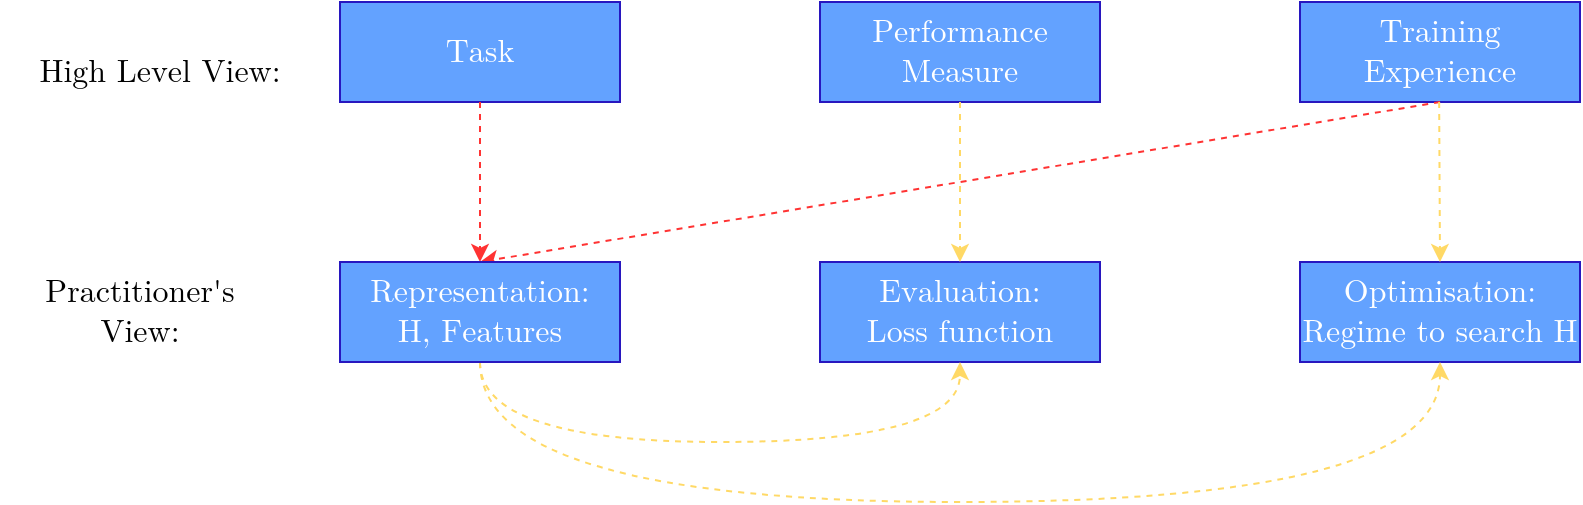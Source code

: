 <mxfile version="12.7.4" type="device"><diagram id="MXRLUdGRpQ1Eeelg5YHh" name="Page-1"><mxGraphModel dx="1185" dy="669" grid="1" gridSize="10" guides="1" tooltips="1" connect="1" arrows="1" fold="1" page="1" pageScale="1" pageWidth="827" pageHeight="1169" math="0" shadow="0"><root><mxCell id="0"/><mxCell id="1" parent="0"/><mxCell id="2h2EbQHYH3eux7OQE85O-1" value="Task" style="rounded=0;whiteSpace=wrap;html=1;fontFamily=Latin Modern Math;fontSize=16;fillColor=#63A2FF;strokeColor=#2817BF;fontColor=#FFFFFF;" vertex="1" parent="1"><mxGeometry x="190" y="80" width="140" height="50" as="geometry"/></mxCell><mxCell id="2h2EbQHYH3eux7OQE85O-2" value="Training Experience" style="rounded=0;whiteSpace=wrap;html=1;fontFamily=Latin Modern Math;fontSize=16;fillColor=#63A2FF;strokeColor=#2817BF;fontColor=#FFFFFF;" vertex="1" parent="1"><mxGeometry x="670" y="80" width="140" height="50" as="geometry"/></mxCell><mxCell id="2h2EbQHYH3eux7OQE85O-3" value="Performance Measure" style="rounded=0;whiteSpace=wrap;html=1;fontFamily=Latin Modern Math;fontSize=16;fillColor=#63A2FF;strokeColor=#2817BF;fontColor=#FFFFFF;" vertex="1" parent="1"><mxGeometry x="430" y="80" width="140" height="50" as="geometry"/></mxCell><mxCell id="2h2EbQHYH3eux7OQE85O-5" value="Optimisation:&lt;br&gt;Regime to search H" style="rounded=0;whiteSpace=wrap;html=1;fontFamily=Latin Modern Math;fontSize=16;fillColor=#63A2FF;strokeColor=#2817BF;fontColor=#FFFFFF;" vertex="1" parent="1"><mxGeometry x="670" y="210" width="140" height="50" as="geometry"/></mxCell><mxCell id="2h2EbQHYH3eux7OQE85O-6" value="Evaluation:&lt;br&gt;Loss function" style="rounded=0;whiteSpace=wrap;html=1;fontFamily=Latin Modern Math;fontSize=16;fillColor=#63A2FF;strokeColor=#2817BF;fontColor=#FFFFFF;" vertex="1" parent="1"><mxGeometry x="430" y="210" width="140" height="50" as="geometry"/></mxCell><mxCell id="2h2EbQHYH3eux7OQE85O-7" value="" style="endArrow=classic;html=1;fontFamily=Latin Modern Math;fontSize=16;fontColor=#FFFFFF;exitX=0.5;exitY=1;exitDx=0;exitDy=0;entryX=0.5;entryY=0;entryDx=0;entryDy=0;strokeColor=#FF3333;dashed=1;" edge="1" parent="1" source="2h2EbQHYH3eux7OQE85O-1" target="2h2EbQHYH3eux7OQE85O-4"><mxGeometry width="50" height="50" relative="1" as="geometry"><mxPoint x="510" y="360" as="sourcePoint"/><mxPoint x="260" y="310" as="targetPoint"/></mxGeometry></mxCell><mxCell id="2h2EbQHYH3eux7OQE85O-8" value="" style="endArrow=classic;html=1;fontFamily=Latin Modern Math;fontSize=16;fontColor=#FFFFFF;exitX=0.5;exitY=1;exitDx=0;exitDy=0;entryX=0.5;entryY=0;entryDx=0;entryDy=0;strokeColor=#FF3333;dashed=1;" edge="1" parent="1" source="2h2EbQHYH3eux7OQE85O-2" target="2h2EbQHYH3eux7OQE85O-4"><mxGeometry width="50" height="50" relative="1" as="geometry"><mxPoint x="270" y="140" as="sourcePoint"/><mxPoint x="270" y="330" as="targetPoint"/></mxGeometry></mxCell><mxCell id="2h2EbQHYH3eux7OQE85O-10" value="" style="endArrow=classic;html=1;strokeColor=#FFD966;fontFamily=Latin Modern Math;fontSize=16;fontColor=#FFFFFF;fillColor=#fff2cc;exitX=0.5;exitY=1;exitDx=0;exitDy=0;entryX=0.5;entryY=0;entryDx=0;entryDy=0;dashed=1;" edge="1" parent="1" source="2h2EbQHYH3eux7OQE85O-3" target="2h2EbQHYH3eux7OQE85O-6"><mxGeometry width="50" height="50" relative="1" as="geometry"><mxPoint x="499" y="280" as="sourcePoint"/><mxPoint x="549" y="230" as="targetPoint"/></mxGeometry></mxCell><mxCell id="2h2EbQHYH3eux7OQE85O-11" value="" style="endArrow=classic;html=1;strokeColor=#FFD966;fontFamily=Latin Modern Math;fontSize=16;fontColor=#FFFFFF;fillColor=#fff2cc;exitX=0.5;exitY=1;exitDx=0;exitDy=0;dashed=1;entryX=0.5;entryY=0;entryDx=0;entryDy=0;" edge="1" parent="1" target="2h2EbQHYH3eux7OQE85O-5"><mxGeometry width="50" height="50" relative="1" as="geometry"><mxPoint x="739.58" y="130" as="sourcePoint"/><mxPoint x="790" y="160" as="targetPoint"/></mxGeometry></mxCell><mxCell id="2h2EbQHYH3eux7OQE85O-12" value="" style="endArrow=classic;html=1;strokeColor=#FFD966;fontFamily=Latin Modern Math;fontSize=16;fontColor=#FFFFFF;fillColor=#fff2cc;exitX=0.5;exitY=1;exitDx=0;exitDy=0;entryX=0.5;entryY=1;entryDx=0;entryDy=0;edgeStyle=orthogonalEdgeStyle;curved=1;dashed=1;" edge="1" parent="1" source="2h2EbQHYH3eux7OQE85O-4" target="2h2EbQHYH3eux7OQE85O-5"><mxGeometry width="50" height="50" relative="1" as="geometry"><mxPoint x="259.58" y="270" as="sourcePoint"/><mxPoint x="259.58" y="460" as="targetPoint"/><Array as="points"><mxPoint x="260" y="330"/><mxPoint x="740" y="330"/></Array></mxGeometry></mxCell><mxCell id="2h2EbQHYH3eux7OQE85O-14" value="" style="endArrow=classic;html=1;strokeColor=#FFD966;fontFamily=Latin Modern Math;fontSize=16;fontColor=#FFFFFF;fillColor=#fff2cc;exitX=0.5;exitY=1;exitDx=0;exitDy=0;entryX=0.5;entryY=1;entryDx=0;entryDy=0;edgeStyle=orthogonalEdgeStyle;curved=1;dashed=1;" edge="1" parent="1" target="2h2EbQHYH3eux7OQE85O-6"><mxGeometry width="50" height="50" relative="1" as="geometry"><mxPoint x="260" y="260" as="sourcePoint"/><mxPoint x="740" y="260" as="targetPoint"/><Array as="points"><mxPoint x="260" y="300"/><mxPoint x="500" y="300"/></Array></mxGeometry></mxCell><mxCell id="2h2EbQHYH3eux7OQE85O-15" value="Practitioner's View:" style="text;html=1;strokeColor=none;fillColor=none;align=center;verticalAlign=middle;whiteSpace=wrap;rounded=0;fontFamily=Latin Modern Math;fontSize=16;fontColor=#000000;" vertex="1" parent="1"><mxGeometry x="20" y="225" width="140" height="20" as="geometry"/></mxCell><mxCell id="2h2EbQHYH3eux7OQE85O-16" value="High Level View:" style="text;html=1;strokeColor=none;fillColor=none;align=center;verticalAlign=middle;whiteSpace=wrap;rounded=0;fontFamily=Latin Modern Math;fontSize=16;fontColor=#000000;" vertex="1" parent="1"><mxGeometry x="30" y="105" width="140" height="20" as="geometry"/></mxCell><mxCell id="2h2EbQHYH3eux7OQE85O-4" value="Representation:&lt;br&gt;H, Features" style="rounded=0;whiteSpace=wrap;html=1;fontFamily=Latin Modern Math;fontSize=16;fillColor=#63A2FF;strokeColor=#2817BF;fontColor=#FFFFFF;" vertex="1" parent="1"><mxGeometry x="190" y="210" width="140" height="50" as="geometry"/></mxCell></root></mxGraphModel></diagram></mxfile>